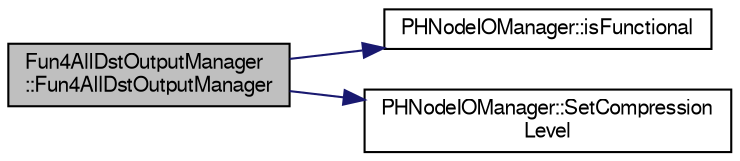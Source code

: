digraph "Fun4AllDstOutputManager::Fun4AllDstOutputManager"
{
  bgcolor="transparent";
  edge [fontname="FreeSans",fontsize="10",labelfontname="FreeSans",labelfontsize="10"];
  node [fontname="FreeSans",fontsize="10",shape=record];
  rankdir="LR";
  Node1 [label="Fun4AllDstOutputManager\l::Fun4AllDstOutputManager",height=0.2,width=0.4,color="black", fillcolor="grey75", style="filled" fontcolor="black"];
  Node1 -> Node2 [color="midnightblue",fontsize="10",style="solid",fontname="FreeSans"];
  Node2 [label="PHNodeIOManager::isFunctional",height=0.2,width=0.4,color="black",URL="$d7/d4d/classPHNodeIOManager.html#a7fcd787c0049e4476b2534299b801b47"];
  Node1 -> Node3 [color="midnightblue",fontsize="10",style="solid",fontname="FreeSans"];
  Node3 [label="PHNodeIOManager::SetCompression\lLevel",height=0.2,width=0.4,color="black",URL="$d7/d4d/classPHNodeIOManager.html#a3a09bb7a12ddd71a5cfb06bcbd679540"];
}
